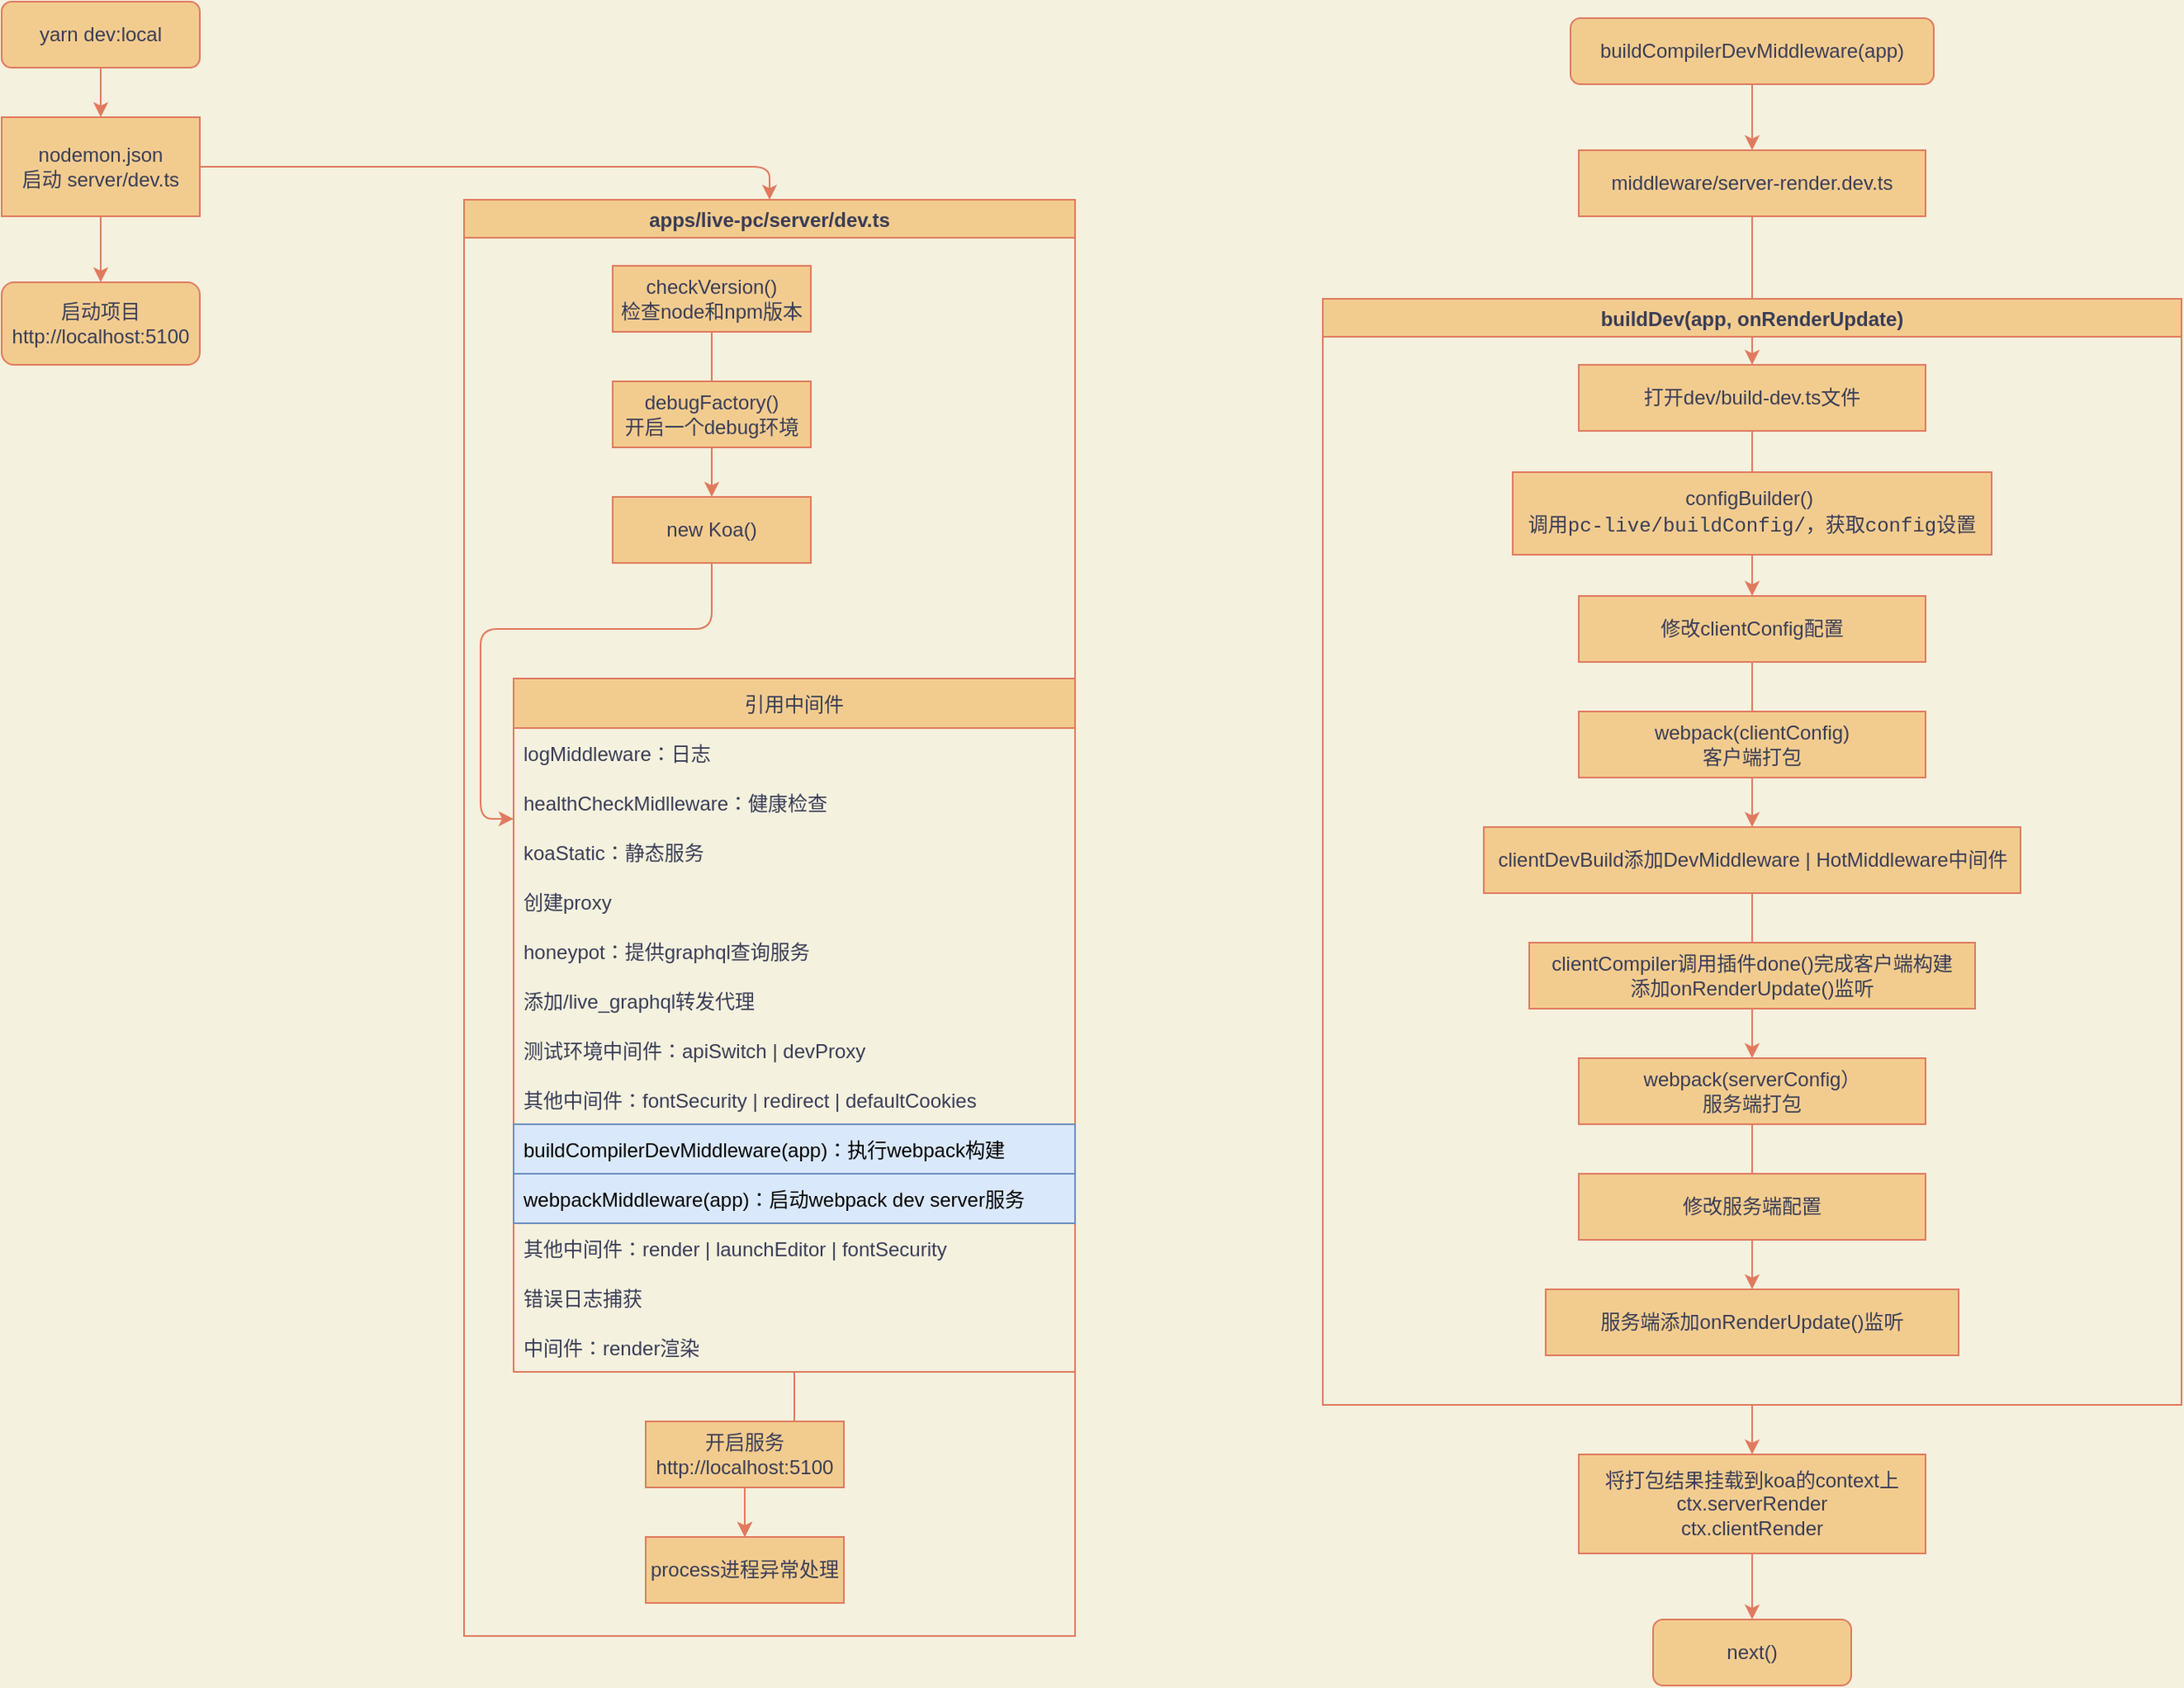 <mxfile version="15.6.8" type="github" pages="2">
  <diagram id="C5RBs43oDa-KdzZeNtuy" name="Page-1">
    <mxGraphModel dx="1038" dy="622" grid="1" gridSize="10" guides="1" tooltips="1" connect="1" arrows="1" fold="1" page="1" pageScale="1" pageWidth="827" pageHeight="1169" background="#F4F1DE" math="0" shadow="0">
      <root>
        <mxCell id="WIyWlLk6GJQsqaUBKTNV-0" />
        <mxCell id="WIyWlLk6GJQsqaUBKTNV-1" parent="WIyWlLk6GJQsqaUBKTNV-0" />
        <mxCell id="UXwH12U0V8vb7j7wDYNW-2" value="" style="edgeStyle=orthogonalEdgeStyle;curved=0;rounded=1;sketch=0;orthogonalLoop=1;jettySize=auto;html=1;fontColor=#393C56;strokeColor=#E07A5F;fillColor=#F2CC8F;" edge="1" parent="WIyWlLk6GJQsqaUBKTNV-1" source="UXwH12U0V8vb7j7wDYNW-0" target="UXwH12U0V8vb7j7wDYNW-1">
          <mxGeometry relative="1" as="geometry" />
        </mxCell>
        <mxCell id="UXwH12U0V8vb7j7wDYNW-0" value="yarn dev:local" style="rounded=1;whiteSpace=wrap;html=1;fontSize=12;glass=0;strokeWidth=1;shadow=0;fillColor=#F2CC8F;strokeColor=#E07A5F;fontColor=#393C56;" vertex="1" parent="WIyWlLk6GJQsqaUBKTNV-1">
          <mxGeometry x="50" y="40" width="120" height="40" as="geometry" />
        </mxCell>
        <mxCell id="UXwH12U0V8vb7j7wDYNW-27" value="" style="edgeStyle=orthogonalEdgeStyle;curved=0;rounded=1;sketch=0;orthogonalLoop=1;jettySize=auto;html=1;fontColor=#393C56;strokeColor=#E07A5F;fillColor=#F2CC8F;" edge="1" parent="WIyWlLk6GJQsqaUBKTNV-1" source="UXwH12U0V8vb7j7wDYNW-1" target="UXwH12U0V8vb7j7wDYNW-24">
          <mxGeometry relative="1" as="geometry" />
        </mxCell>
        <mxCell id="UXwH12U0V8vb7j7wDYNW-32" style="edgeStyle=orthogonalEdgeStyle;curved=0;rounded=1;sketch=0;orthogonalLoop=1;jettySize=auto;html=1;exitX=1;exitY=0.5;exitDx=0;exitDy=0;entryX=0.5;entryY=0;entryDx=0;entryDy=0;fontColor=#393C56;strokeColor=#E07A5F;fillColor=#F2CC8F;" edge="1" parent="WIyWlLk6GJQsqaUBKTNV-1" source="UXwH12U0V8vb7j7wDYNW-1" target="UXwH12U0V8vb7j7wDYNW-4">
          <mxGeometry relative="1" as="geometry" />
        </mxCell>
        <mxCell id="UXwH12U0V8vb7j7wDYNW-1" value="nodemon.json&lt;br&gt;启动 server/dev.ts" style="rounded=0;whiteSpace=wrap;html=1;sketch=0;fontColor=#393C56;strokeColor=#E07A5F;fillColor=#F2CC8F;" vertex="1" parent="WIyWlLk6GJQsqaUBKTNV-1">
          <mxGeometry x="50" y="110" width="120" height="60" as="geometry" />
        </mxCell>
        <mxCell id="UXwH12U0V8vb7j7wDYNW-4" value="apps/live-pc/server/dev.ts" style="swimlane;rounded=0;sketch=0;fontColor=#393C56;strokeColor=#E07A5F;fillColor=#F2CC8F;startSize=23;" vertex="1" parent="WIyWlLk6GJQsqaUBKTNV-1">
          <mxGeometry x="330" y="160" width="370" height="870" as="geometry" />
        </mxCell>
        <mxCell id="UXwH12U0V8vb7j7wDYNW-28" value="" style="edgeStyle=orthogonalEdgeStyle;curved=0;rounded=1;sketch=0;orthogonalLoop=1;jettySize=auto;html=1;fontColor=#393C56;strokeColor=#E07A5F;fillColor=#F2CC8F;" edge="1" parent="UXwH12U0V8vb7j7wDYNW-4" source="UXwH12U0V8vb7j7wDYNW-6" target="UXwH12U0V8vb7j7wDYNW-23">
          <mxGeometry relative="1" as="geometry" />
        </mxCell>
        <mxCell id="UXwH12U0V8vb7j7wDYNW-6" value="checkVersion()&lt;br&gt;检查node和npm版本" style="rounded=0;whiteSpace=wrap;html=1;sketch=0;fontColor=#393C56;strokeColor=#E07A5F;fillColor=#F2CC8F;" vertex="1" parent="UXwH12U0V8vb7j7wDYNW-4">
          <mxGeometry x="90" y="40" width="120" height="40" as="geometry" />
        </mxCell>
        <mxCell id="UXwH12U0V8vb7j7wDYNW-7" value="debugFactory()&lt;br&gt;开启一个debug环境" style="rounded=0;whiteSpace=wrap;html=1;sketch=0;fontColor=#393C56;strokeColor=#E07A5F;fillColor=#F2CC8F;" vertex="1" parent="UXwH12U0V8vb7j7wDYNW-4">
          <mxGeometry x="90" y="110" width="120" height="40" as="geometry" />
        </mxCell>
        <mxCell id="UXwH12U0V8vb7j7wDYNW-34" value="" style="edgeStyle=orthogonalEdgeStyle;curved=0;rounded=1;sketch=0;orthogonalLoop=1;jettySize=auto;html=1;fontColor=#393C56;strokeColor=#E07A5F;fillColor=#F2CC8F;" edge="1" parent="UXwH12U0V8vb7j7wDYNW-4" source="UXwH12U0V8vb7j7wDYNW-8" target="UXwH12U0V8vb7j7wDYNW-31">
          <mxGeometry relative="1" as="geometry" />
        </mxCell>
        <mxCell id="UXwH12U0V8vb7j7wDYNW-8" value="引用中间件" style="swimlane;fontStyle=0;childLayout=stackLayout;horizontal=1;startSize=30;horizontalStack=0;resizeParent=1;resizeParentMax=0;resizeLast=0;collapsible=1;marginBottom=0;rounded=0;sketch=0;fontColor=#393C56;strokeColor=#E07A5F;fillColor=#F2CC8F;" vertex="1" parent="UXwH12U0V8vb7j7wDYNW-4">
          <mxGeometry x="30" y="290" width="340" height="420" as="geometry">
            <mxRectangle x="30" y="300" width="90" height="30" as="alternateBounds" />
          </mxGeometry>
        </mxCell>
        <mxCell id="UXwH12U0V8vb7j7wDYNW-9" value="logMiddleware：日志" style="text;strokeColor=none;fillColor=none;align=left;verticalAlign=middle;spacingLeft=4;spacingRight=4;overflow=hidden;points=[[0,0.5],[1,0.5]];portConstraint=eastwest;rotatable=0;rounded=0;sketch=0;fontColor=#393C56;" vertex="1" parent="UXwH12U0V8vb7j7wDYNW-8">
          <mxGeometry y="30" width="340" height="30" as="geometry" />
        </mxCell>
        <mxCell id="UXwH12U0V8vb7j7wDYNW-10" value="healthCheckMidlleware：健康检查" style="text;strokeColor=none;fillColor=none;align=left;verticalAlign=middle;spacingLeft=4;spacingRight=4;overflow=hidden;points=[[0,0.5],[1,0.5]];portConstraint=eastwest;rotatable=0;rounded=0;sketch=0;fontColor=#393C56;" vertex="1" parent="UXwH12U0V8vb7j7wDYNW-8">
          <mxGeometry y="60" width="340" height="30" as="geometry" />
        </mxCell>
        <mxCell id="UXwH12U0V8vb7j7wDYNW-11" value="koaStatic：静态服务" style="text;strokeColor=none;fillColor=none;align=left;verticalAlign=middle;spacingLeft=4;spacingRight=4;overflow=hidden;points=[[0,0.5],[1,0.5]];portConstraint=eastwest;rotatable=0;rounded=0;sketch=0;fontColor=#393C56;" vertex="1" parent="UXwH12U0V8vb7j7wDYNW-8">
          <mxGeometry y="90" width="340" height="30" as="geometry" />
        </mxCell>
        <mxCell id="UXwH12U0V8vb7j7wDYNW-22" value="创建proxy" style="text;strokeColor=none;fillColor=none;align=left;verticalAlign=middle;spacingLeft=4;spacingRight=4;overflow=hidden;points=[[0,0.5],[1,0.5]];portConstraint=eastwest;rotatable=0;rounded=0;sketch=0;fontColor=#393C56;" vertex="1" parent="UXwH12U0V8vb7j7wDYNW-8">
          <mxGeometry y="120" width="340" height="30" as="geometry" />
        </mxCell>
        <mxCell id="UXwH12U0V8vb7j7wDYNW-21" value="honeypot：提供graphql查询服务" style="text;strokeColor=none;fillColor=none;align=left;verticalAlign=middle;spacingLeft=4;spacingRight=4;overflow=hidden;points=[[0,0.5],[1,0.5]];portConstraint=eastwest;rotatable=0;rounded=0;sketch=0;fontColor=#393C56;" vertex="1" parent="UXwH12U0V8vb7j7wDYNW-8">
          <mxGeometry y="150" width="340" height="30" as="geometry" />
        </mxCell>
        <mxCell id="UXwH12U0V8vb7j7wDYNW-20" value="添加/live_graphql转发代理" style="text;strokeColor=none;fillColor=none;align=left;verticalAlign=middle;spacingLeft=4;spacingRight=4;overflow=hidden;points=[[0,0.5],[1,0.5]];portConstraint=eastwest;rotatable=0;rounded=0;sketch=0;fontColor=#393C56;" vertex="1" parent="UXwH12U0V8vb7j7wDYNW-8">
          <mxGeometry y="180" width="340" height="30" as="geometry" />
        </mxCell>
        <mxCell id="UXwH12U0V8vb7j7wDYNW-19" value="测试环境中间件：apiSwitch | devProxy" style="text;strokeColor=none;fillColor=none;align=left;verticalAlign=middle;spacingLeft=4;spacingRight=4;overflow=hidden;points=[[0,0.5],[1,0.5]];portConstraint=eastwest;rotatable=0;rounded=0;sketch=0;fontColor=#393C56;" vertex="1" parent="UXwH12U0V8vb7j7wDYNW-8">
          <mxGeometry y="210" width="340" height="30" as="geometry" />
        </mxCell>
        <mxCell id="UXwH12U0V8vb7j7wDYNW-18" value="其他中间件：fontSecurity | redirect | defaultCookies" style="text;strokeColor=none;fillColor=none;align=left;verticalAlign=middle;spacingLeft=4;spacingRight=4;overflow=hidden;points=[[0,0.5],[1,0.5]];portConstraint=eastwest;rotatable=0;rounded=0;sketch=0;fontColor=#393C56;" vertex="1" parent="UXwH12U0V8vb7j7wDYNW-8">
          <mxGeometry y="240" width="340" height="30" as="geometry" />
        </mxCell>
        <mxCell id="UXwH12U0V8vb7j7wDYNW-17" value="buildCompilerDevMiddleware(app)：执行webpack构建" style="text;strokeColor=#6c8ebf;fillColor=#dae8fc;align=left;verticalAlign=middle;spacingLeft=4;spacingRight=4;overflow=hidden;points=[[0,0.5],[1,0.5]];portConstraint=eastwest;rotatable=0;rounded=0;sketch=0;" vertex="1" parent="UXwH12U0V8vb7j7wDYNW-8">
          <mxGeometry y="270" width="340" height="30" as="geometry" />
        </mxCell>
        <mxCell id="UXwH12U0V8vb7j7wDYNW-16" value="webpackMiddleware(app)：启动webpack dev server服务" style="text;strokeColor=#6c8ebf;fillColor=#dae8fc;align=left;verticalAlign=middle;spacingLeft=4;spacingRight=4;overflow=hidden;points=[[0,0.5],[1,0.5]];portConstraint=eastwest;rotatable=0;rounded=0;sketch=0;" vertex="1" parent="UXwH12U0V8vb7j7wDYNW-8">
          <mxGeometry y="300" width="340" height="30" as="geometry" />
        </mxCell>
        <mxCell id="UXwH12U0V8vb7j7wDYNW-15" value="其他中间件：render | launchEditor | fontSecurity" style="text;strokeColor=none;fillColor=none;align=left;verticalAlign=middle;spacingLeft=4;spacingRight=4;overflow=hidden;points=[[0,0.5],[1,0.5]];portConstraint=eastwest;rotatable=0;rounded=0;sketch=0;fontColor=#393C56;" vertex="1" parent="UXwH12U0V8vb7j7wDYNW-8">
          <mxGeometry y="330" width="340" height="30" as="geometry" />
        </mxCell>
        <mxCell id="UXwH12U0V8vb7j7wDYNW-14" value="错误日志捕获" style="text;strokeColor=none;fillColor=none;align=left;verticalAlign=middle;spacingLeft=4;spacingRight=4;overflow=hidden;points=[[0,0.5],[1,0.5]];portConstraint=eastwest;rotatable=0;rounded=0;sketch=0;fontColor=#393C56;" vertex="1" parent="UXwH12U0V8vb7j7wDYNW-8">
          <mxGeometry y="360" width="340" height="30" as="geometry" />
        </mxCell>
        <mxCell id="UXwH12U0V8vb7j7wDYNW-13" value="中间件：render渲染" style="text;strokeColor=none;fillColor=none;align=left;verticalAlign=middle;spacingLeft=4;spacingRight=4;overflow=hidden;points=[[0,0.5],[1,0.5]];portConstraint=eastwest;rotatable=0;rounded=0;sketch=0;fontColor=#393C56;" vertex="1" parent="UXwH12U0V8vb7j7wDYNW-8">
          <mxGeometry y="390" width="340" height="30" as="geometry" />
        </mxCell>
        <mxCell id="UXwH12U0V8vb7j7wDYNW-29" value="" style="edgeStyle=orthogonalEdgeStyle;curved=0;rounded=1;sketch=0;orthogonalLoop=1;jettySize=auto;html=1;fontColor=#393C56;strokeColor=#E07A5F;fillColor=#F2CC8F;" edge="1" parent="UXwH12U0V8vb7j7wDYNW-4" source="UXwH12U0V8vb7j7wDYNW-23" target="UXwH12U0V8vb7j7wDYNW-10">
          <mxGeometry relative="1" as="geometry">
            <Array as="points">
              <mxPoint x="150" y="260" />
              <mxPoint x="10" y="260" />
              <mxPoint x="10" y="375" />
            </Array>
          </mxGeometry>
        </mxCell>
        <mxCell id="UXwH12U0V8vb7j7wDYNW-23" value="new Koa()" style="rounded=0;whiteSpace=wrap;html=1;sketch=0;fontColor=#393C56;strokeColor=#E07A5F;fillColor=#F2CC8F;" vertex="1" parent="UXwH12U0V8vb7j7wDYNW-4">
          <mxGeometry x="90" y="180" width="120" height="40" as="geometry" />
        </mxCell>
        <mxCell id="UXwH12U0V8vb7j7wDYNW-33" value="" style="edgeStyle=orthogonalEdgeStyle;curved=0;rounded=1;sketch=0;orthogonalLoop=1;jettySize=auto;html=1;fontColor=#393C56;strokeColor=#E07A5F;fillColor=#F2CC8F;" edge="1" parent="UXwH12U0V8vb7j7wDYNW-4" source="UXwH12U0V8vb7j7wDYNW-30" target="UXwH12U0V8vb7j7wDYNW-31">
          <mxGeometry relative="1" as="geometry" />
        </mxCell>
        <mxCell id="UXwH12U0V8vb7j7wDYNW-30" value="开启服务&lt;br&gt;http://localhost:5100" style="rounded=0;whiteSpace=wrap;html=1;sketch=0;fontColor=#393C56;strokeColor=#E07A5F;fillColor=#F2CC8F;" vertex="1" parent="UXwH12U0V8vb7j7wDYNW-4">
          <mxGeometry x="110" y="740" width="120" height="40" as="geometry" />
        </mxCell>
        <mxCell id="UXwH12U0V8vb7j7wDYNW-31" value="process进程异常处理" style="rounded=0;whiteSpace=wrap;html=1;sketch=0;fontColor=#393C56;strokeColor=#E07A5F;fillColor=#F2CC8F;" vertex="1" parent="UXwH12U0V8vb7j7wDYNW-4">
          <mxGeometry x="110" y="810" width="120" height="40" as="geometry" />
        </mxCell>
        <mxCell id="UXwH12U0V8vb7j7wDYNW-24" value="启动项目&lt;br&gt;http://localhost:5100" style="rounded=1;whiteSpace=wrap;html=1;fontSize=12;glass=0;strokeWidth=1;shadow=0;fillColor=#F2CC8F;strokeColor=#E07A5F;fontColor=#393C56;" vertex="1" parent="WIyWlLk6GJQsqaUBKTNV-1">
          <mxGeometry x="50" y="210" width="120" height="50" as="geometry" />
        </mxCell>
        <mxCell id="UXwH12U0V8vb7j7wDYNW-38" value="" style="edgeStyle=orthogonalEdgeStyle;curved=0;rounded=1;sketch=0;orthogonalLoop=1;jettySize=auto;html=1;fontColor=#393C56;strokeColor=#E07A5F;fillColor=#F2CC8F;" edge="1" parent="WIyWlLk6GJQsqaUBKTNV-1" source="UXwH12U0V8vb7j7wDYNW-36" target="UXwH12U0V8vb7j7wDYNW-37">
          <mxGeometry relative="1" as="geometry" />
        </mxCell>
        <mxCell id="UXwH12U0V8vb7j7wDYNW-36" value="buildCompilerDevMiddleware(app)" style="rounded=1;whiteSpace=wrap;html=1;fontSize=12;glass=0;strokeWidth=1;shadow=0;fillColor=#F2CC8F;strokeColor=#E07A5F;fontColor=#393C56;" vertex="1" parent="WIyWlLk6GJQsqaUBKTNV-1">
          <mxGeometry x="1000" y="50" width="220" height="40" as="geometry" />
        </mxCell>
        <mxCell id="UXwH12U0V8vb7j7wDYNW-56" value="" style="edgeStyle=orthogonalEdgeStyle;curved=0;rounded=1;sketch=0;orthogonalLoop=1;jettySize=auto;html=1;fontColor=#393C56;strokeColor=#E07A5F;fillColor=#F2CC8F;" edge="1" parent="WIyWlLk6GJQsqaUBKTNV-1" source="UXwH12U0V8vb7j7wDYNW-37" target="UXwH12U0V8vb7j7wDYNW-39">
          <mxGeometry relative="1" as="geometry" />
        </mxCell>
        <mxCell id="UXwH12U0V8vb7j7wDYNW-37" value="middleware/server-render.dev.ts" style="rounded=0;whiteSpace=wrap;html=1;sketch=0;fontColor=#393C56;strokeColor=#E07A5F;fillColor=#F2CC8F;" vertex="1" parent="WIyWlLk6GJQsqaUBKTNV-1">
          <mxGeometry x="1005" y="130" width="210" height="40" as="geometry" />
        </mxCell>
        <mxCell id="UXwH12U0V8vb7j7wDYNW-58" value="" style="edgeStyle=orthogonalEdgeStyle;curved=0;rounded=1;sketch=0;orthogonalLoop=1;jettySize=auto;html=1;fontColor=#393C56;strokeColor=#E07A5F;fillColor=#F2CC8F;" edge="1" parent="WIyWlLk6GJQsqaUBKTNV-1" source="UXwH12U0V8vb7j7wDYNW-40" target="UXwH12U0V8vb7j7wDYNW-57">
          <mxGeometry relative="1" as="geometry" />
        </mxCell>
        <mxCell id="UXwH12U0V8vb7j7wDYNW-40" value="将打包结果挂载到koa的context上&lt;br&gt;ctx.serverRender&lt;br&gt;ctx.clientRender" style="rounded=0;whiteSpace=wrap;html=1;sketch=0;fontColor=#393C56;strokeColor=#E07A5F;fillColor=#F2CC8F;" vertex="1" parent="WIyWlLk6GJQsqaUBKTNV-1">
          <mxGeometry x="1005" y="920" width="210" height="60" as="geometry" />
        </mxCell>
        <mxCell id="UXwH12U0V8vb7j7wDYNW-59" value="" style="edgeStyle=orthogonalEdgeStyle;curved=0;rounded=1;sketch=0;orthogonalLoop=1;jettySize=auto;html=1;fontColor=#393C56;strokeColor=#E07A5F;fillColor=#F2CC8F;" edge="1" parent="WIyWlLk6GJQsqaUBKTNV-1" source="UXwH12U0V8vb7j7wDYNW-42" target="UXwH12U0V8vb7j7wDYNW-40">
          <mxGeometry relative="1" as="geometry" />
        </mxCell>
        <mxCell id="UXwH12U0V8vb7j7wDYNW-42" value="buildDev(app, onRenderUpdate)" style="swimlane;rounded=0;sketch=0;fontColor=#393C56;strokeColor=#E07A5F;fillColor=#F2CC8F;" vertex="1" parent="WIyWlLk6GJQsqaUBKTNV-1">
          <mxGeometry x="850" y="220" width="520" height="670" as="geometry" />
        </mxCell>
        <mxCell id="UXwH12U0V8vb7j7wDYNW-52" value="" style="edgeStyle=orthogonalEdgeStyle;curved=0;rounded=1;sketch=0;orthogonalLoop=1;jettySize=auto;html=1;fontColor=#393C56;strokeColor=#E07A5F;fillColor=#F2CC8F;" edge="1" parent="UXwH12U0V8vb7j7wDYNW-42" source="UXwH12U0V8vb7j7wDYNW-39" target="UXwH12U0V8vb7j7wDYNW-44">
          <mxGeometry relative="1" as="geometry" />
        </mxCell>
        <mxCell id="UXwH12U0V8vb7j7wDYNW-39" value="打开dev/build-dev.ts文件" style="rounded=0;whiteSpace=wrap;html=1;sketch=0;fontColor=#393C56;strokeColor=#E07A5F;fillColor=#F2CC8F;" vertex="1" parent="UXwH12U0V8vb7j7wDYNW-42">
          <mxGeometry x="155" y="40" width="210" height="40" as="geometry" />
        </mxCell>
        <mxCell id="UXwH12U0V8vb7j7wDYNW-43" value="configBuilder()&amp;nbsp;&lt;br&gt;&lt;div style=&quot;font-family: &amp;#34;menlo&amp;#34; , &amp;#34;monaco&amp;#34; , &amp;#34;courier new&amp;#34; , monospace ; line-height: 18px&quot;&gt;调用pc-live/buildConfig/，获取config设置&lt;/div&gt;" style="rounded=0;whiteSpace=wrap;html=1;sketch=0;fontColor=#393C56;strokeColor=#E07A5F;fillColor=#F2CC8F;" vertex="1" parent="UXwH12U0V8vb7j7wDYNW-42">
          <mxGeometry x="115" y="105" width="290" height="50" as="geometry" />
        </mxCell>
        <mxCell id="UXwH12U0V8vb7j7wDYNW-53" value="" style="edgeStyle=orthogonalEdgeStyle;curved=0;rounded=1;sketch=0;orthogonalLoop=1;jettySize=auto;html=1;fontColor=#393C56;strokeColor=#E07A5F;fillColor=#F2CC8F;" edge="1" parent="UXwH12U0V8vb7j7wDYNW-42" source="UXwH12U0V8vb7j7wDYNW-44" target="UXwH12U0V8vb7j7wDYNW-47">
          <mxGeometry relative="1" as="geometry" />
        </mxCell>
        <mxCell id="UXwH12U0V8vb7j7wDYNW-44" value="修改clientConfig配置" style="rounded=0;whiteSpace=wrap;html=1;sketch=0;fontColor=#393C56;strokeColor=#E07A5F;fillColor=#F2CC8F;" vertex="1" parent="UXwH12U0V8vb7j7wDYNW-42">
          <mxGeometry x="155" y="180" width="210" height="40" as="geometry" />
        </mxCell>
        <mxCell id="UXwH12U0V8vb7j7wDYNW-45" value="webpack(clientConfig)&lt;br&gt;客户端打包" style="rounded=0;whiteSpace=wrap;html=1;sketch=0;fontColor=#393C56;strokeColor=#E07A5F;fillColor=#F2CC8F;" vertex="1" parent="UXwH12U0V8vb7j7wDYNW-42">
          <mxGeometry x="155" y="250" width="210" height="40" as="geometry" />
        </mxCell>
        <mxCell id="UXwH12U0V8vb7j7wDYNW-54" value="" style="edgeStyle=orthogonalEdgeStyle;curved=0;rounded=1;sketch=0;orthogonalLoop=1;jettySize=auto;html=1;fontColor=#393C56;strokeColor=#E07A5F;fillColor=#F2CC8F;" edge="1" parent="UXwH12U0V8vb7j7wDYNW-42" source="UXwH12U0V8vb7j7wDYNW-47" target="UXwH12U0V8vb7j7wDYNW-46">
          <mxGeometry relative="1" as="geometry" />
        </mxCell>
        <mxCell id="UXwH12U0V8vb7j7wDYNW-47" value="clientDevBuild添加DevMiddleware | HotMiddleware中间件" style="rounded=0;whiteSpace=wrap;html=1;sketch=0;fontColor=#393C56;strokeColor=#E07A5F;fillColor=#F2CC8F;" vertex="1" parent="UXwH12U0V8vb7j7wDYNW-42">
          <mxGeometry x="97.5" y="320" width="325" height="40" as="geometry" />
        </mxCell>
        <mxCell id="UXwH12U0V8vb7j7wDYNW-48" value="clientCompiler调用插件done()完成客户端构建&lt;br&gt;添加onRenderUpdate()监听" style="rounded=0;whiteSpace=wrap;html=1;sketch=0;fontColor=#393C56;strokeColor=#E07A5F;fillColor=#F2CC8F;" vertex="1" parent="UXwH12U0V8vb7j7wDYNW-42">
          <mxGeometry x="125" y="390" width="270" height="40" as="geometry" />
        </mxCell>
        <mxCell id="UXwH12U0V8vb7j7wDYNW-55" value="" style="edgeStyle=orthogonalEdgeStyle;curved=0;rounded=1;sketch=0;orthogonalLoop=1;jettySize=auto;html=1;fontColor=#393C56;strokeColor=#E07A5F;fillColor=#F2CC8F;" edge="1" parent="UXwH12U0V8vb7j7wDYNW-42" source="UXwH12U0V8vb7j7wDYNW-46" target="UXwH12U0V8vb7j7wDYNW-50">
          <mxGeometry relative="1" as="geometry" />
        </mxCell>
        <mxCell id="UXwH12U0V8vb7j7wDYNW-46" value="webpack(serverConfig）&lt;br&gt;服务端打包" style="rounded=0;whiteSpace=wrap;html=1;sketch=0;fontColor=#393C56;strokeColor=#E07A5F;fillColor=#F2CC8F;" vertex="1" parent="UXwH12U0V8vb7j7wDYNW-42">
          <mxGeometry x="155" y="460" width="210" height="40" as="geometry" />
        </mxCell>
        <mxCell id="UXwH12U0V8vb7j7wDYNW-49" value="修改服务端配置" style="rounded=0;whiteSpace=wrap;html=1;sketch=0;fontColor=#393C56;strokeColor=#E07A5F;fillColor=#F2CC8F;" vertex="1" parent="UXwH12U0V8vb7j7wDYNW-42">
          <mxGeometry x="155" y="530" width="210" height="40" as="geometry" />
        </mxCell>
        <mxCell id="UXwH12U0V8vb7j7wDYNW-50" value="服务端添加onRenderUpdate()监听" style="rounded=0;whiteSpace=wrap;html=1;sketch=0;fontColor=#393C56;strokeColor=#E07A5F;fillColor=#F2CC8F;" vertex="1" parent="UXwH12U0V8vb7j7wDYNW-42">
          <mxGeometry x="135" y="600" width="250" height="40" as="geometry" />
        </mxCell>
        <mxCell id="UXwH12U0V8vb7j7wDYNW-57" value="next()" style="rounded=1;whiteSpace=wrap;html=1;labelBackgroundColor=none;sketch=0;fontColor=#393C56;strokeColor=#E07A5F;fillColor=#F2CC8F;" vertex="1" parent="WIyWlLk6GJQsqaUBKTNV-1">
          <mxGeometry x="1050" y="1020" width="120" height="40" as="geometry" />
        </mxCell>
      </root>
    </mxGraphModel>
  </diagram>
  <diagram id="o4M6vwMC_JqI6t6oRqyh" name="第 2 页">
    <mxGraphModel dx="471" dy="777" grid="1" gridSize="10" guides="1" tooltips="1" connect="1" arrows="1" fold="1" page="1" pageScale="1" pageWidth="827" pageHeight="1169" math="0" shadow="0">
      <root>
        <mxCell id="Qd1g2FpDXPzRKLWxGL1Y-0" />
        <mxCell id="Qd1g2FpDXPzRKLWxGL1Y-1" parent="Qd1g2FpDXPzRKLWxGL1Y-0" />
        <mxCell id="K5fgkPch0idttsLJqUKy-0" value="" style="edgeStyle=orthogonalEdgeStyle;curved=0;rounded=1;sketch=0;orthogonalLoop=1;jettySize=auto;html=1;fontColor=#393C56;strokeColor=#E07A5F;fillColor=#F2CC8F;" edge="1" parent="Qd1g2FpDXPzRKLWxGL1Y-1" source="K5fgkPch0idttsLJqUKy-1" target="K5fgkPch0idttsLJqUKy-3">
          <mxGeometry relative="1" as="geometry" />
        </mxCell>
        <mxCell id="K5fgkPch0idttsLJqUKy-1" value="buildCompilerDevMiddleware(app)" style="rounded=1;whiteSpace=wrap;html=1;fontSize=12;glass=0;strokeWidth=1;shadow=0;fillColor=#F2CC8F;strokeColor=#E07A5F;fontColor=#393C56;" vertex="1" parent="Qd1g2FpDXPzRKLWxGL1Y-1">
          <mxGeometry x="1000" y="50" width="220" height="40" as="geometry" />
        </mxCell>
        <mxCell id="K5fgkPch0idttsLJqUKy-2" value="" style="edgeStyle=orthogonalEdgeStyle;curved=0;rounded=1;sketch=0;orthogonalLoop=1;jettySize=auto;html=1;fontColor=#393C56;strokeColor=#E07A5F;fillColor=#F2CC8F;" edge="1" parent="Qd1g2FpDXPzRKLWxGL1Y-1" source="K5fgkPch0idttsLJqUKy-3" target="K5fgkPch0idttsLJqUKy-9">
          <mxGeometry relative="1" as="geometry" />
        </mxCell>
        <mxCell id="K5fgkPch0idttsLJqUKy-3" value="middleware/server-render.dev.ts" style="rounded=0;whiteSpace=wrap;html=1;sketch=0;fontColor=#393C56;strokeColor=#E07A5F;fillColor=#F2CC8F;" vertex="1" parent="Qd1g2FpDXPzRKLWxGL1Y-1">
          <mxGeometry x="1005" y="130" width="210" height="40" as="geometry" />
        </mxCell>
        <mxCell id="K5fgkPch0idttsLJqUKy-4" value="" style="edgeStyle=orthogonalEdgeStyle;curved=0;rounded=1;sketch=0;orthogonalLoop=1;jettySize=auto;html=1;fontColor=#393C56;strokeColor=#E07A5F;fillColor=#F2CC8F;" edge="1" parent="Qd1g2FpDXPzRKLWxGL1Y-1" source="K5fgkPch0idttsLJqUKy-5" target="K5fgkPch0idttsLJqUKy-21">
          <mxGeometry relative="1" as="geometry" />
        </mxCell>
        <mxCell id="K5fgkPch0idttsLJqUKy-5" value="将打包结果挂载到koa的context上&lt;br&gt;ctx.serverRender&lt;br&gt;ctx.clientRender" style="rounded=0;whiteSpace=wrap;html=1;sketch=0;fontColor=#393C56;strokeColor=#E07A5F;fillColor=#F2CC8F;" vertex="1" parent="Qd1g2FpDXPzRKLWxGL1Y-1">
          <mxGeometry x="1005" y="920" width="210" height="60" as="geometry" />
        </mxCell>
        <mxCell id="K5fgkPch0idttsLJqUKy-6" value="" style="edgeStyle=orthogonalEdgeStyle;curved=0;rounded=1;sketch=0;orthogonalLoop=1;jettySize=auto;html=1;fontColor=#393C56;strokeColor=#E07A5F;fillColor=#F2CC8F;" edge="1" parent="Qd1g2FpDXPzRKLWxGL1Y-1" source="K5fgkPch0idttsLJqUKy-7" target="K5fgkPch0idttsLJqUKy-5">
          <mxGeometry relative="1" as="geometry" />
        </mxCell>
        <mxCell id="K5fgkPch0idttsLJqUKy-7" value="buildDev(app, onRenderUpdate)" style="swimlane;rounded=0;sketch=0;fontColor=#393C56;strokeColor=#E07A5F;fillColor=#F2CC8F;" vertex="1" parent="Qd1g2FpDXPzRKLWxGL1Y-1">
          <mxGeometry x="850" y="220" width="520" height="670" as="geometry" />
        </mxCell>
        <mxCell id="K5fgkPch0idttsLJqUKy-8" value="" style="edgeStyle=orthogonalEdgeStyle;curved=0;rounded=1;sketch=0;orthogonalLoop=1;jettySize=auto;html=1;fontColor=#393C56;strokeColor=#E07A5F;fillColor=#F2CC8F;" edge="1" parent="K5fgkPch0idttsLJqUKy-7" source="K5fgkPch0idttsLJqUKy-9" target="K5fgkPch0idttsLJqUKy-12">
          <mxGeometry relative="1" as="geometry" />
        </mxCell>
        <mxCell id="K5fgkPch0idttsLJqUKy-9" value="打开dev/build-dev.ts文件" style="rounded=0;whiteSpace=wrap;html=1;sketch=0;fontColor=#393C56;strokeColor=#E07A5F;fillColor=#F2CC8F;" vertex="1" parent="K5fgkPch0idttsLJqUKy-7">
          <mxGeometry x="155" y="40" width="210" height="40" as="geometry" />
        </mxCell>
        <mxCell id="K5fgkPch0idttsLJqUKy-10" value="configBuilder()&amp;nbsp;&lt;br&gt;&lt;div style=&quot;font-family: &amp;#34;menlo&amp;#34; , &amp;#34;monaco&amp;#34; , &amp;#34;courier new&amp;#34; , monospace ; line-height: 18px&quot;&gt;调用pc-live/buildConfig/，获取config设置&lt;/div&gt;" style="rounded=0;whiteSpace=wrap;html=1;sketch=0;fontColor=#393C56;strokeColor=#E07A5F;fillColor=#F2CC8F;" vertex="1" parent="K5fgkPch0idttsLJqUKy-7">
          <mxGeometry x="115" y="105" width="290" height="50" as="geometry" />
        </mxCell>
        <mxCell id="K5fgkPch0idttsLJqUKy-11" value="" style="edgeStyle=orthogonalEdgeStyle;curved=0;rounded=1;sketch=0;orthogonalLoop=1;jettySize=auto;html=1;fontColor=#393C56;strokeColor=#E07A5F;fillColor=#F2CC8F;" edge="1" parent="K5fgkPch0idttsLJqUKy-7" source="K5fgkPch0idttsLJqUKy-12" target="K5fgkPch0idttsLJqUKy-15">
          <mxGeometry relative="1" as="geometry" />
        </mxCell>
        <mxCell id="K5fgkPch0idttsLJqUKy-12" value="修改clientConfig配置" style="rounded=0;whiteSpace=wrap;html=1;sketch=0;fontColor=#393C56;strokeColor=#E07A5F;fillColor=#F2CC8F;" vertex="1" parent="K5fgkPch0idttsLJqUKy-7">
          <mxGeometry x="155" y="180" width="210" height="40" as="geometry" />
        </mxCell>
        <mxCell id="K5fgkPch0idttsLJqUKy-13" value="webpack(clientConfig)&lt;br&gt;客户端打包" style="rounded=0;whiteSpace=wrap;html=1;sketch=0;fontColor=#393C56;strokeColor=#E07A5F;fillColor=#F2CC8F;" vertex="1" parent="K5fgkPch0idttsLJqUKy-7">
          <mxGeometry x="155" y="250" width="210" height="40" as="geometry" />
        </mxCell>
        <mxCell id="K5fgkPch0idttsLJqUKy-14" value="" style="edgeStyle=orthogonalEdgeStyle;curved=0;rounded=1;sketch=0;orthogonalLoop=1;jettySize=auto;html=1;fontColor=#393C56;strokeColor=#E07A5F;fillColor=#F2CC8F;" edge="1" parent="K5fgkPch0idttsLJqUKy-7" source="K5fgkPch0idttsLJqUKy-15" target="K5fgkPch0idttsLJqUKy-18">
          <mxGeometry relative="1" as="geometry" />
        </mxCell>
        <mxCell id="K5fgkPch0idttsLJqUKy-15" value="clientDevBuild添加DevMiddleware | HotMiddleware中间件" style="rounded=0;whiteSpace=wrap;html=1;sketch=0;fontColor=#393C56;strokeColor=#E07A5F;fillColor=#F2CC8F;" vertex="1" parent="K5fgkPch0idttsLJqUKy-7">
          <mxGeometry x="97.5" y="320" width="325" height="40" as="geometry" />
        </mxCell>
        <mxCell id="K5fgkPch0idttsLJqUKy-16" value="clientCompiler调用插件done()完成客户端构建&lt;br&gt;添加onRenderUpdate()监听" style="rounded=0;whiteSpace=wrap;html=1;sketch=0;fontColor=#393C56;strokeColor=#E07A5F;fillColor=#F2CC8F;" vertex="1" parent="K5fgkPch0idttsLJqUKy-7">
          <mxGeometry x="125" y="390" width="270" height="40" as="geometry" />
        </mxCell>
        <mxCell id="K5fgkPch0idttsLJqUKy-17" value="" style="edgeStyle=orthogonalEdgeStyle;curved=0;rounded=1;sketch=0;orthogonalLoop=1;jettySize=auto;html=1;fontColor=#393C56;strokeColor=#E07A5F;fillColor=#F2CC8F;" edge="1" parent="K5fgkPch0idttsLJqUKy-7" source="K5fgkPch0idttsLJqUKy-18" target="K5fgkPch0idttsLJqUKy-20">
          <mxGeometry relative="1" as="geometry" />
        </mxCell>
        <mxCell id="K5fgkPch0idttsLJqUKy-18" value="webpack(serverConfig）&lt;br&gt;服务端打包" style="rounded=0;whiteSpace=wrap;html=1;sketch=0;fontColor=#393C56;strokeColor=#E07A5F;fillColor=#F2CC8F;" vertex="1" parent="K5fgkPch0idttsLJqUKy-7">
          <mxGeometry x="155" y="460" width="210" height="40" as="geometry" />
        </mxCell>
        <mxCell id="K5fgkPch0idttsLJqUKy-19" value="修改服务端配置" style="rounded=0;whiteSpace=wrap;html=1;sketch=0;fontColor=#393C56;strokeColor=#E07A5F;fillColor=#F2CC8F;" vertex="1" parent="K5fgkPch0idttsLJqUKy-7">
          <mxGeometry x="155" y="530" width="210" height="40" as="geometry" />
        </mxCell>
        <mxCell id="K5fgkPch0idttsLJqUKy-20" value="服务端添加onRenderUpdate()监听" style="rounded=0;whiteSpace=wrap;html=1;sketch=0;fontColor=#393C56;strokeColor=#E07A5F;fillColor=#F2CC8F;" vertex="1" parent="K5fgkPch0idttsLJqUKy-7">
          <mxGeometry x="135" y="600" width="250" height="40" as="geometry" />
        </mxCell>
        <mxCell id="K5fgkPch0idttsLJqUKy-21" value="next()" style="rounded=1;whiteSpace=wrap;html=1;labelBackgroundColor=none;sketch=0;fontColor=#393C56;strokeColor=#E07A5F;fillColor=#F2CC8F;" vertex="1" parent="Qd1g2FpDXPzRKLWxGL1Y-1">
          <mxGeometry x="1050" y="1020" width="120" height="40" as="geometry" />
        </mxCell>
      </root>
    </mxGraphModel>
  </diagram>
</mxfile>
